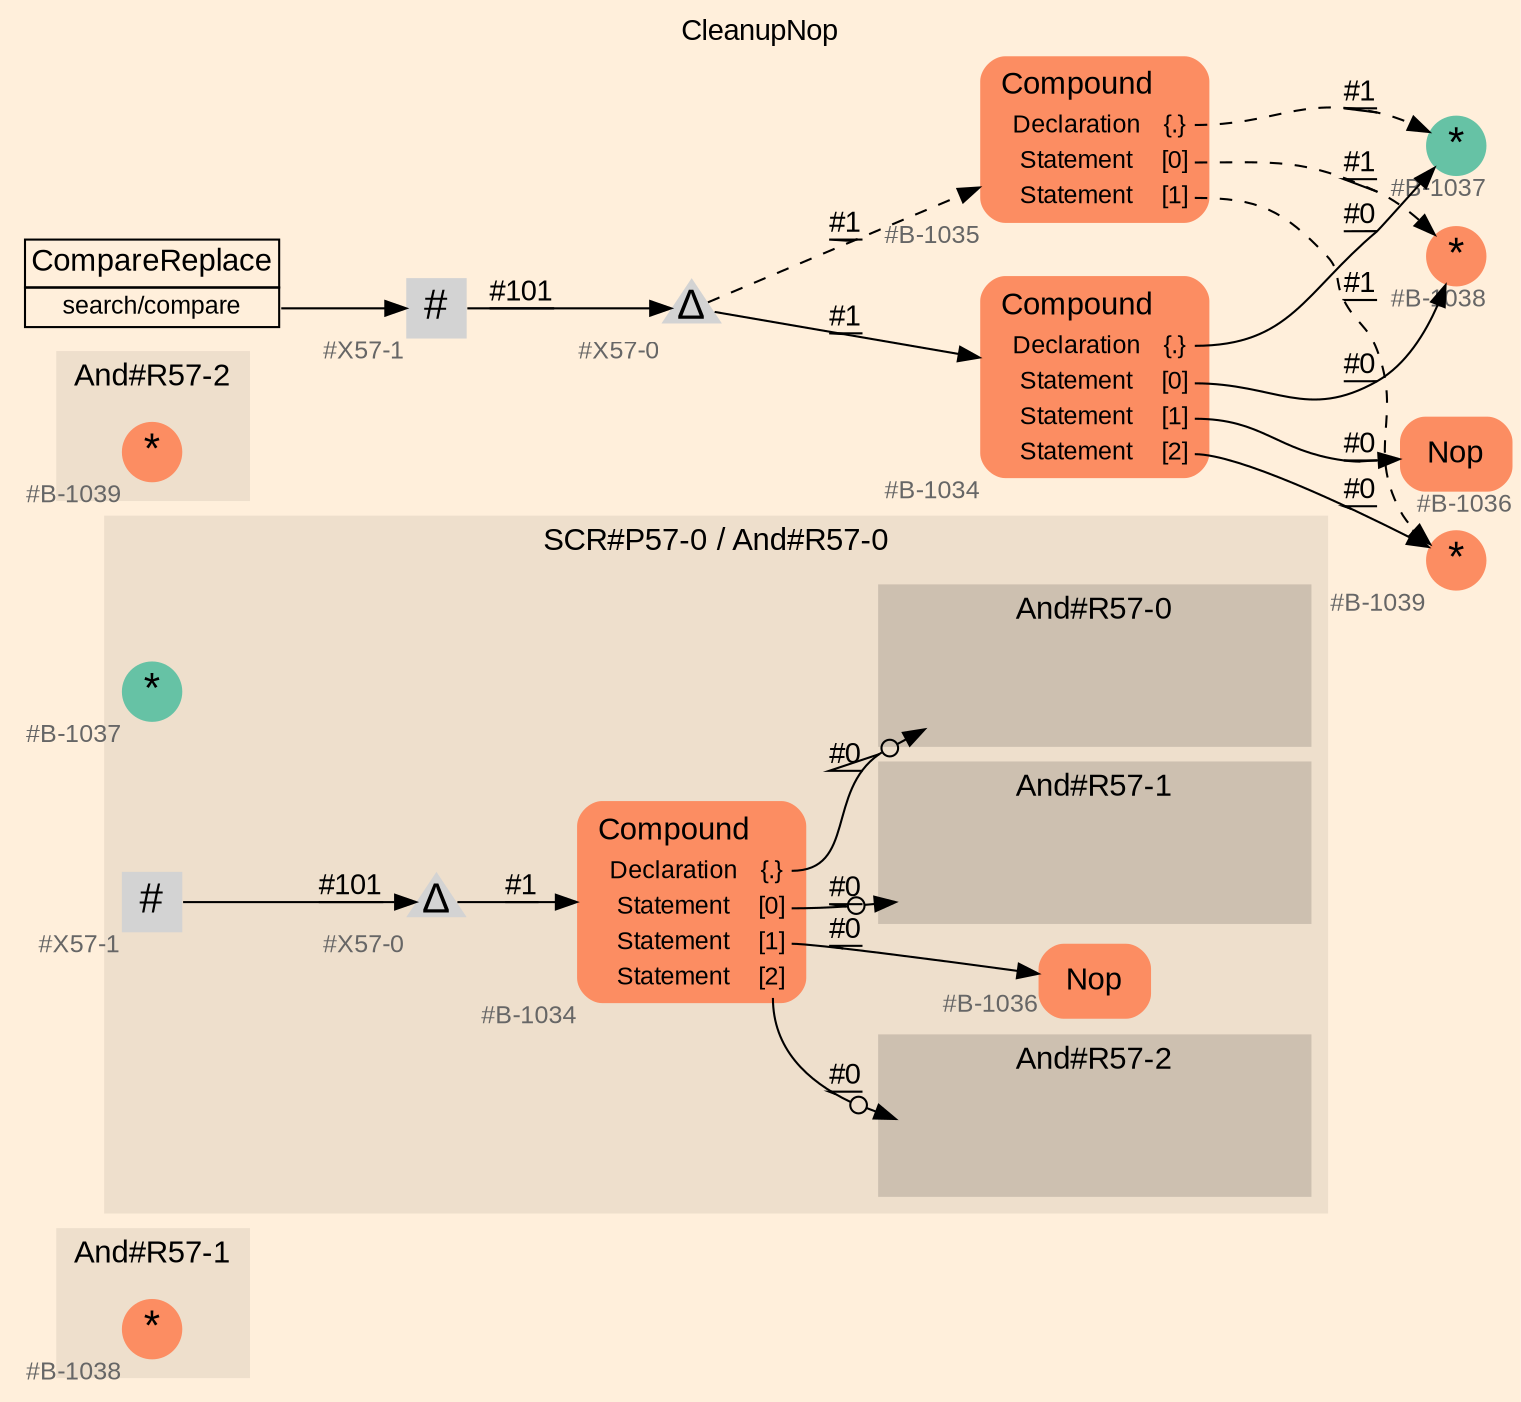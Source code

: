 digraph "CleanupNop" {
label = "CleanupNop"
labelloc = t
graph [
    rankdir = "LR"
    ranksep = 0.3
    bgcolor = antiquewhite1
    color = black
    fontcolor = black
    fontname = "Arial"
];
node [
    fontname = "Arial"
];
edge [
    fontname = "Arial"
];

// -------------------- figure And#R57-1 --------------------
// -------- region And#R57-1 ----------
subgraph "clusterAnd#R57-1" {
    label = "And#R57-1"
    style = "filled"
    color = antiquewhite2
    fontsize = "15"
    // -------- block And#R57-1/#B-1038 ----------
    "And#R57-1/#B-1038" [
        fillcolor = "/set28/2"
        xlabel = "#B-1038"
        fontsize = "12"
        fontcolor = grey40
        shape = "circle"
        label = <<FONT COLOR="black" POINT-SIZE="20">*</FONT>>
        style = "filled"
        penwidth = 0.0
        fixedsize = true
        width = 0.4
        height = 0.4
    ];
    
}


// -------------------- figure And#R57-0 --------------------
// -------- region And#R57-0 ----------
subgraph "clusterAnd#R57-0" {
    label = "And#R57-0"
    style = "filled"
    color = antiquewhite2
    fontsize = "15"
    // -------- block And#R57-0/#B-1037 ----------
    "And#R57-0/#B-1037" [
        fillcolor = "/set28/1"
        xlabel = "#B-1037"
        fontsize = "12"
        fontcolor = grey40
        shape = "circle"
        label = <<FONT COLOR="black" POINT-SIZE="20">*</FONT>>
        style = "filled"
        penwidth = 0.0
        fixedsize = true
        width = 0.4
        height = 0.4
    ];
    
}


// -------------------- figure And#R57-2 --------------------
// -------- region And#R57-2 ----------
subgraph "clusterAnd#R57-2" {
    label = "And#R57-2"
    style = "filled"
    color = antiquewhite2
    fontsize = "15"
    // -------- block And#R57-2/#B-1039 ----------
    "And#R57-2/#B-1039" [
        fillcolor = "/set28/2"
        xlabel = "#B-1039"
        fontsize = "12"
        fontcolor = grey40
        shape = "circle"
        label = <<FONT COLOR="black" POINT-SIZE="20">*</FONT>>
        style = "filled"
        penwidth = 0.0
        fixedsize = true
        width = 0.4
        height = 0.4
    ];
    
}


// -------------------- figure And#R57-0 --------------------
// -------- region And#R57-0 ----------
subgraph "clusterAnd#R57-0" {
    label = "SCR#P57-0 / And#R57-0"
    style = "filled"
    color = antiquewhite2
    fontsize = "15"
    // -------- block And#R57-0/#B-1034 ----------
    "And#R57-0/#B-1034" [
        fillcolor = "/set28/2"
        xlabel = "#B-1034"
        fontsize = "12"
        fontcolor = grey40
        shape = "plaintext"
        label = <<TABLE BORDER="0" CELLBORDER="0" CELLSPACING="0">
         <TR><TD><FONT COLOR="black" POINT-SIZE="15">Compound</FONT></TD></TR>
         <TR><TD><FONT COLOR="black" POINT-SIZE="12">Declaration</FONT></TD><TD PORT="port0"><FONT COLOR="black" POINT-SIZE="12">{.}</FONT></TD></TR>
         <TR><TD><FONT COLOR="black" POINT-SIZE="12">Statement</FONT></TD><TD PORT="port1"><FONT COLOR="black" POINT-SIZE="12">[0]</FONT></TD></TR>
         <TR><TD><FONT COLOR="black" POINT-SIZE="12">Statement</FONT></TD><TD PORT="port2"><FONT COLOR="black" POINT-SIZE="12">[1]</FONT></TD></TR>
         <TR><TD><FONT COLOR="black" POINT-SIZE="12">Statement</FONT></TD><TD PORT="port3"><FONT COLOR="black" POINT-SIZE="12">[2]</FONT></TD></TR>
        </TABLE>>
        style = "rounded,filled"
    ];
    
    // -------- block And#R57-0/#B-1036 ----------
    "And#R57-0/#B-1036" [
        fillcolor = "/set28/2"
        xlabel = "#B-1036"
        fontsize = "12"
        fontcolor = grey40
        shape = "plaintext"
        label = <<TABLE BORDER="0" CELLBORDER="0" CELLSPACING="0">
         <TR><TD><FONT COLOR="black" POINT-SIZE="15">Nop</FONT></TD></TR>
        </TABLE>>
        style = "rounded,filled"
    ];
    
    // -------- block And#R57-0/#X57-0 ----------
    "And#R57-0/#X57-0" [
        xlabel = "#X57-0"
        fontsize = "12"
        fontcolor = grey40
        shape = "triangle"
        label = <<FONT COLOR="black" POINT-SIZE="20">Δ</FONT>>
        style = "filled"
        penwidth = 0.0
        fixedsize = true
        width = 0.4
        height = 0.4
    ];
    
    // -------- block And#R57-0/#X57-1 ----------
    "And#R57-0/#X57-1" [
        xlabel = "#X57-1"
        fontsize = "12"
        fontcolor = grey40
        shape = "square"
        label = <<FONT COLOR="black" POINT-SIZE="20">#</FONT>>
        style = "filled"
        penwidth = 0.0
        fixedsize = true
        width = 0.4
        height = 0.4
    ];
    
    // -------- region And#R57-0/And#R57-0 ----------
    subgraph "clusterAnd#R57-0/And#R57-0" {
        label = "And#R57-0"
        style = "filled"
        color = antiquewhite3
        fontsize = "15"
        // -------- block And#R57-0/And#R57-0/#B-1037 ----------
        "And#R57-0/And#R57-0/#B-1037" [
            fillcolor = "/set28/1"
            xlabel = "#B-1037"
            fontsize = "12"
            fontcolor = grey40
            shape = "none"
            style = "invisible"
        ];
        
    }
    
    // -------- region And#R57-0/And#R57-1 ----------
    subgraph "clusterAnd#R57-0/And#R57-1" {
        label = "And#R57-1"
        style = "filled"
        color = antiquewhite3
        fontsize = "15"
        // -------- block And#R57-0/And#R57-1/#B-1038 ----------
        "And#R57-0/And#R57-1/#B-1038" [
            fillcolor = "/set28/2"
            xlabel = "#B-1038"
            fontsize = "12"
            fontcolor = grey40
            shape = "none"
            style = "invisible"
        ];
        
    }
    
    // -------- region And#R57-0/And#R57-2 ----------
    subgraph "clusterAnd#R57-0/And#R57-2" {
        label = "And#R57-2"
        style = "filled"
        color = antiquewhite3
        fontsize = "15"
        // -------- block And#R57-0/And#R57-2/#B-1039 ----------
        "And#R57-0/And#R57-2/#B-1039" [
            fillcolor = "/set28/2"
            xlabel = "#B-1039"
            fontsize = "12"
            fontcolor = grey40
            shape = "none"
            style = "invisible"
        ];
        
    }
    
}

"And#R57-0/#B-1034":port0 -> "And#R57-0/And#R57-0/#B-1037" [
    arrowhead="normalnoneodot"
    label = "#0"
    decorate = true
    color = black
    fontcolor = black
];

"And#R57-0/#B-1034":port1 -> "And#R57-0/And#R57-1/#B-1038" [
    arrowhead="normalnoneodot"
    label = "#0"
    decorate = true
    color = black
    fontcolor = black
];

"And#R57-0/#B-1034":port2 -> "And#R57-0/#B-1036" [
    label = "#0"
    decorate = true
    color = black
    fontcolor = black
];

"And#R57-0/#B-1034":port3 -> "And#R57-0/And#R57-2/#B-1039" [
    arrowhead="normalnoneodot"
    label = "#0"
    decorate = true
    color = black
    fontcolor = black
];

"And#R57-0/#X57-0" -> "And#R57-0/#B-1034" [
    label = "#1"
    decorate = true
    color = black
    fontcolor = black
];

"And#R57-0/#X57-1" -> "And#R57-0/#X57-0" [
    label = "#101"
    decorate = true
    color = black
    fontcolor = black
];


// -------------------- transformation figure --------------------
// -------- block CR#X57-2 ----------
"CR#X57-2" [
    fillcolor = antiquewhite1
    fontsize = "12"
    fontcolor = grey40
    shape = "plaintext"
    label = <<TABLE BORDER="0" CELLBORDER="1" CELLSPACING="0">
     <TR><TD><FONT COLOR="black" POINT-SIZE="15">CompareReplace</FONT></TD></TR>
     <TR><TD PORT="port0"><FONT COLOR="black" POINT-SIZE="12">search/compare</FONT></TD></TR>
    </TABLE>>
    style = "filled"
    color = black
];

// -------- block #X57-1 ----------
"#X57-1" [
    xlabel = "#X57-1"
    fontsize = "12"
    fontcolor = grey40
    shape = "square"
    label = <<FONT COLOR="black" POINT-SIZE="20">#</FONT>>
    style = "filled"
    penwidth = 0.0
    fixedsize = true
    width = 0.4
    height = 0.4
];

// -------- block #X57-0 ----------
"#X57-0" [
    xlabel = "#X57-0"
    fontsize = "12"
    fontcolor = grey40
    shape = "triangle"
    label = <<FONT COLOR="black" POINT-SIZE="20">Δ</FONT>>
    style = "filled"
    penwidth = 0.0
    fixedsize = true
    width = 0.4
    height = 0.4
];

// -------- block #B-1034 ----------
"#B-1034" [
    fillcolor = "/set28/2"
    xlabel = "#B-1034"
    fontsize = "12"
    fontcolor = grey40
    shape = "plaintext"
    label = <<TABLE BORDER="0" CELLBORDER="0" CELLSPACING="0">
     <TR><TD><FONT COLOR="black" POINT-SIZE="15">Compound</FONT></TD></TR>
     <TR><TD><FONT COLOR="black" POINT-SIZE="12">Declaration</FONT></TD><TD PORT="port0"><FONT COLOR="black" POINT-SIZE="12">{.}</FONT></TD></TR>
     <TR><TD><FONT COLOR="black" POINT-SIZE="12">Statement</FONT></TD><TD PORT="port1"><FONT COLOR="black" POINT-SIZE="12">[0]</FONT></TD></TR>
     <TR><TD><FONT COLOR="black" POINT-SIZE="12">Statement</FONT></TD><TD PORT="port2"><FONT COLOR="black" POINT-SIZE="12">[1]</FONT></TD></TR>
     <TR><TD><FONT COLOR="black" POINT-SIZE="12">Statement</FONT></TD><TD PORT="port3"><FONT COLOR="black" POINT-SIZE="12">[2]</FONT></TD></TR>
    </TABLE>>
    style = "rounded,filled"
];

// -------- block #B-1037 ----------
"#B-1037" [
    fillcolor = "/set28/1"
    xlabel = "#B-1037"
    fontsize = "12"
    fontcolor = grey40
    shape = "circle"
    label = <<FONT COLOR="black" POINT-SIZE="20">*</FONT>>
    style = "filled"
    penwidth = 0.0
    fixedsize = true
    width = 0.4
    height = 0.4
];

// -------- block #B-1038 ----------
"#B-1038" [
    fillcolor = "/set28/2"
    xlabel = "#B-1038"
    fontsize = "12"
    fontcolor = grey40
    shape = "circle"
    label = <<FONT COLOR="black" POINT-SIZE="20">*</FONT>>
    style = "filled"
    penwidth = 0.0
    fixedsize = true
    width = 0.4
    height = 0.4
];

// -------- block #B-1036 ----------
"#B-1036" [
    fillcolor = "/set28/2"
    xlabel = "#B-1036"
    fontsize = "12"
    fontcolor = grey40
    shape = "plaintext"
    label = <<TABLE BORDER="0" CELLBORDER="0" CELLSPACING="0">
     <TR><TD><FONT COLOR="black" POINT-SIZE="15">Nop</FONT></TD></TR>
    </TABLE>>
    style = "rounded,filled"
];

// -------- block #B-1039 ----------
"#B-1039" [
    fillcolor = "/set28/2"
    xlabel = "#B-1039"
    fontsize = "12"
    fontcolor = grey40
    shape = "circle"
    label = <<FONT COLOR="black" POINT-SIZE="20">*</FONT>>
    style = "filled"
    penwidth = 0.0
    fixedsize = true
    width = 0.4
    height = 0.4
];

// -------- block #B-1035 ----------
"#B-1035" [
    fillcolor = "/set28/2"
    xlabel = "#B-1035"
    fontsize = "12"
    fontcolor = grey40
    shape = "plaintext"
    label = <<TABLE BORDER="0" CELLBORDER="0" CELLSPACING="0">
     <TR><TD><FONT COLOR="black" POINT-SIZE="15">Compound</FONT></TD></TR>
     <TR><TD><FONT COLOR="black" POINT-SIZE="12">Declaration</FONT></TD><TD PORT="port0"><FONT COLOR="black" POINT-SIZE="12">{.}</FONT></TD></TR>
     <TR><TD><FONT COLOR="black" POINT-SIZE="12">Statement</FONT></TD><TD PORT="port1"><FONT COLOR="black" POINT-SIZE="12">[0]</FONT></TD></TR>
     <TR><TD><FONT COLOR="black" POINT-SIZE="12">Statement</FONT></TD><TD PORT="port2"><FONT COLOR="black" POINT-SIZE="12">[1]</FONT></TD></TR>
    </TABLE>>
    style = "rounded,filled"
];

"CR#X57-2":port0 -> "#X57-1" [
    label = ""
    decorate = true
    color = black
    fontcolor = black
];

"#X57-1" -> "#X57-0" [
    label = "#101"
    decorate = true
    color = black
    fontcolor = black
];

"#X57-0" -> "#B-1034" [
    label = "#1"
    decorate = true
    color = black
    fontcolor = black
];

"#X57-0" -> "#B-1035" [
    style="dashed"
    label = "#1"
    decorate = true
    color = black
    fontcolor = black
];

"#B-1034":port0 -> "#B-1037" [
    label = "#0"
    decorate = true
    color = black
    fontcolor = black
];

"#B-1034":port1 -> "#B-1038" [
    label = "#0"
    decorate = true
    color = black
    fontcolor = black
];

"#B-1034":port2 -> "#B-1036" [
    label = "#0"
    decorate = true
    color = black
    fontcolor = black
];

"#B-1034":port3 -> "#B-1039" [
    label = "#0"
    decorate = true
    color = black
    fontcolor = black
];

"#B-1035":port0 -> "#B-1037" [
    style="dashed"
    label = "#1"
    decorate = true
    color = black
    fontcolor = black
];

"#B-1035":port1 -> "#B-1038" [
    style="dashed"
    label = "#1"
    decorate = true
    color = black
    fontcolor = black
];

"#B-1035":port2 -> "#B-1039" [
    style="dashed"
    label = "#1"
    decorate = true
    color = black
    fontcolor = black
];


}
